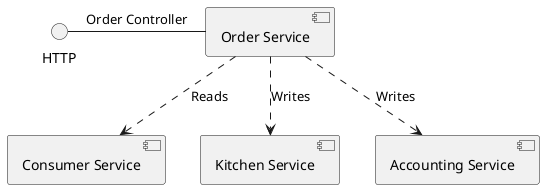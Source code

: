 @startuml

[Order Service]

[Consumer Service]

[Kitchen Service]

[Accounting Service]

HTTP - [Order Service] : Order Controller

[Order Service] ..> [Consumer Service] : Reads
[Order Service] ..> [Kitchen Service] : Writes
[Order Service] ..> [Accounting Service] : Writes 


@enduml